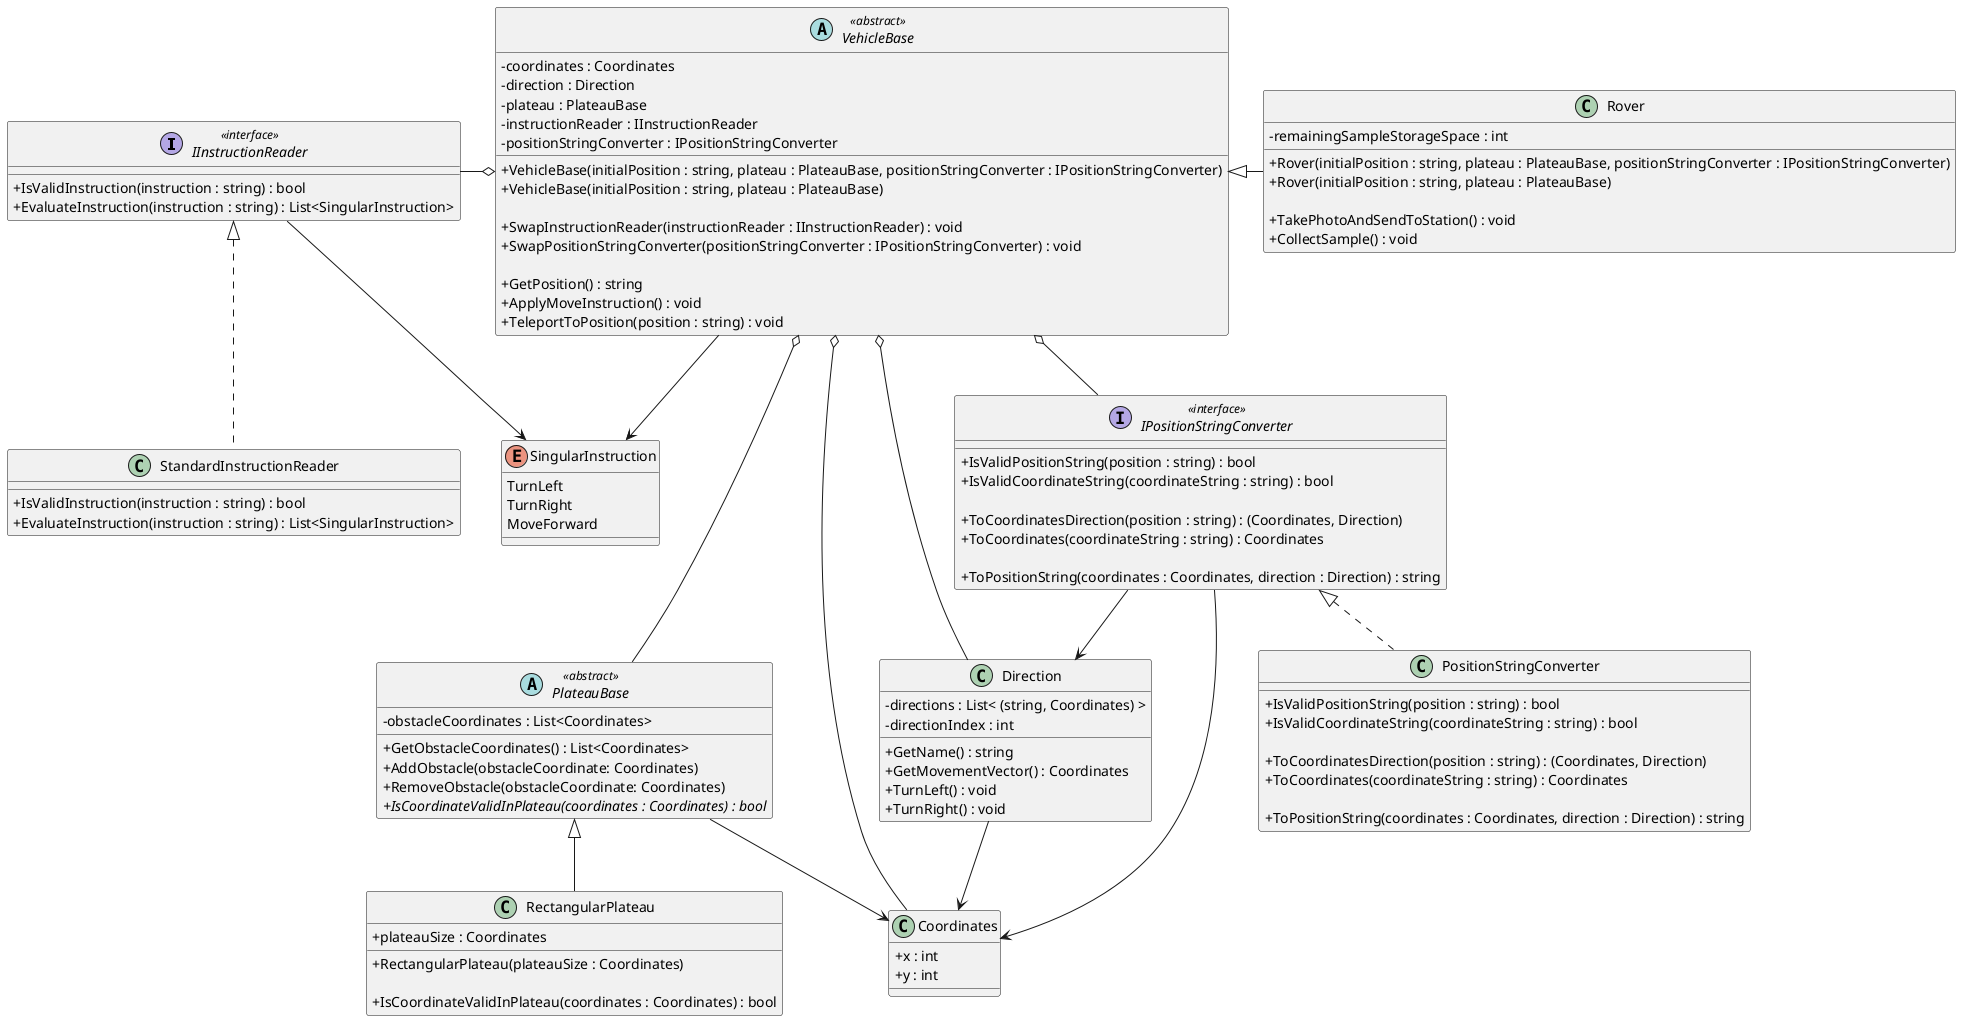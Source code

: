 @startuml "Mars Rover Challenge"
skinparam classAttributeIconSize 0

interface IInstructionReader <<interface>>
{
  + IsValidInstruction(instruction : string) : bool
  + EvaluateInstruction(instruction : string) : List<SingularInstruction>
}

enum SingularInstruction
{
  TurnLeft
  TurnRight
  MoveForward
}

class StandardInstructionReader
{
  + IsValidInstruction(instruction : string) : bool
  + EvaluateInstruction(instruction : string) : List<SingularInstruction>
}

abstract PlateauBase <<abstract>>
{
  - obstacleCoordinates : List<Coordinates>

  + GetObstacleCoordinates() : List<Coordinates>
  + AddObstacle(obstacleCoordinate: Coordinates)
  + RemoveObstacle(obstacleCoordinate: Coordinates)
  {abstract} + IsCoordinateValidInPlateau(coordinates : Coordinates) : bool
}

class RectangularPlateau
{
  + plateauSize : Coordinates

  + RectangularPlateau(plateauSize : Coordinates)

  + IsCoordinateValidInPlateau(coordinates : Coordinates) : bool
}

class Coordinates
{
  + x : int
  + y : int
}

class Direction
{
  - directions : List< &#40;string, Coordinates&#41; >
  - directionIndex : int

  + GetName() : string
  + GetMovementVector() : Coordinates
  + TurnLeft() : void
  + TurnRight() : void
}

interface IPositionStringConverter <<interface>>
{
  + IsValidPositionString(position : string) : bool
  + IsValidCoordinateString(coordinateString : string) : bool

  + ToCoordinatesDirection(position : string) : (Coordinates, Direction)
  + ToCoordinates(coordinateString : string) : Coordinates

  + ToPositionString(coordinates : Coordinates, direction : Direction) : string
}

class PositionStringConverter
{
  + IsValidPositionString(position : string) : bool
  + IsValidCoordinateString(coordinateString : string) : bool

  + ToCoordinatesDirection(position : string) : (Coordinates, Direction)
  + ToCoordinates(coordinateString : string) : Coordinates

  + ToPositionString(coordinates : Coordinates, direction : Direction) : string
}

abstract VehicleBase <<abstract>>
{
  - coordinates : Coordinates
  - direction : Direction
  - plateau : PlateauBase
  - instructionReader : IInstructionReader
  - positionStringConverter : IPositionStringConverter

  + VehicleBase(initialPosition : string, plateau : PlateauBase, positionStringConverter : IPositionStringConverter)
  + VehicleBase(initialPosition : string, plateau : PlateauBase)

  + SwapInstructionReader(instructionReader : IInstructionReader) : void
  + SwapPositionStringConverter(positionStringConverter : IPositionStringConverter) : void
  
  + GetPosition() : string
  + ApplyMoveInstruction() : void
  + TeleportToPosition(position : string) : void
}

class Rover
{
  - remainingSampleStorageSpace : int

  + Rover(initialPosition : string, plateau : PlateauBase, positionStringConverter : IPositionStringConverter)
  + Rover(initialPosition : string, plateau : PlateauBase)

  + TakePhotoAndSendToStation() : void
  + CollectSample() : void
}

IInstructionReader -> SingularInstruction
IInstructionReader <|.. StandardInstructionReader 
PlateauBase <|-- RectangularPlateau

IPositionStringConverter <|.. PositionStringConverter

VehicleBase <|-r- Rover

PlateauBase --> Coordinates
Direction --> Coordinates
IPositionStringConverter --> Coordinates
IPositionStringConverter --> Direction

VehicleBase o-- Coordinates
VehicleBase o-- Direction
VehicleBase o--- PlateauBase
VehicleBase o-l IInstructionReader
VehicleBase o-- IPositionStringConverter

VehicleBase --> SingularInstruction

@enduml